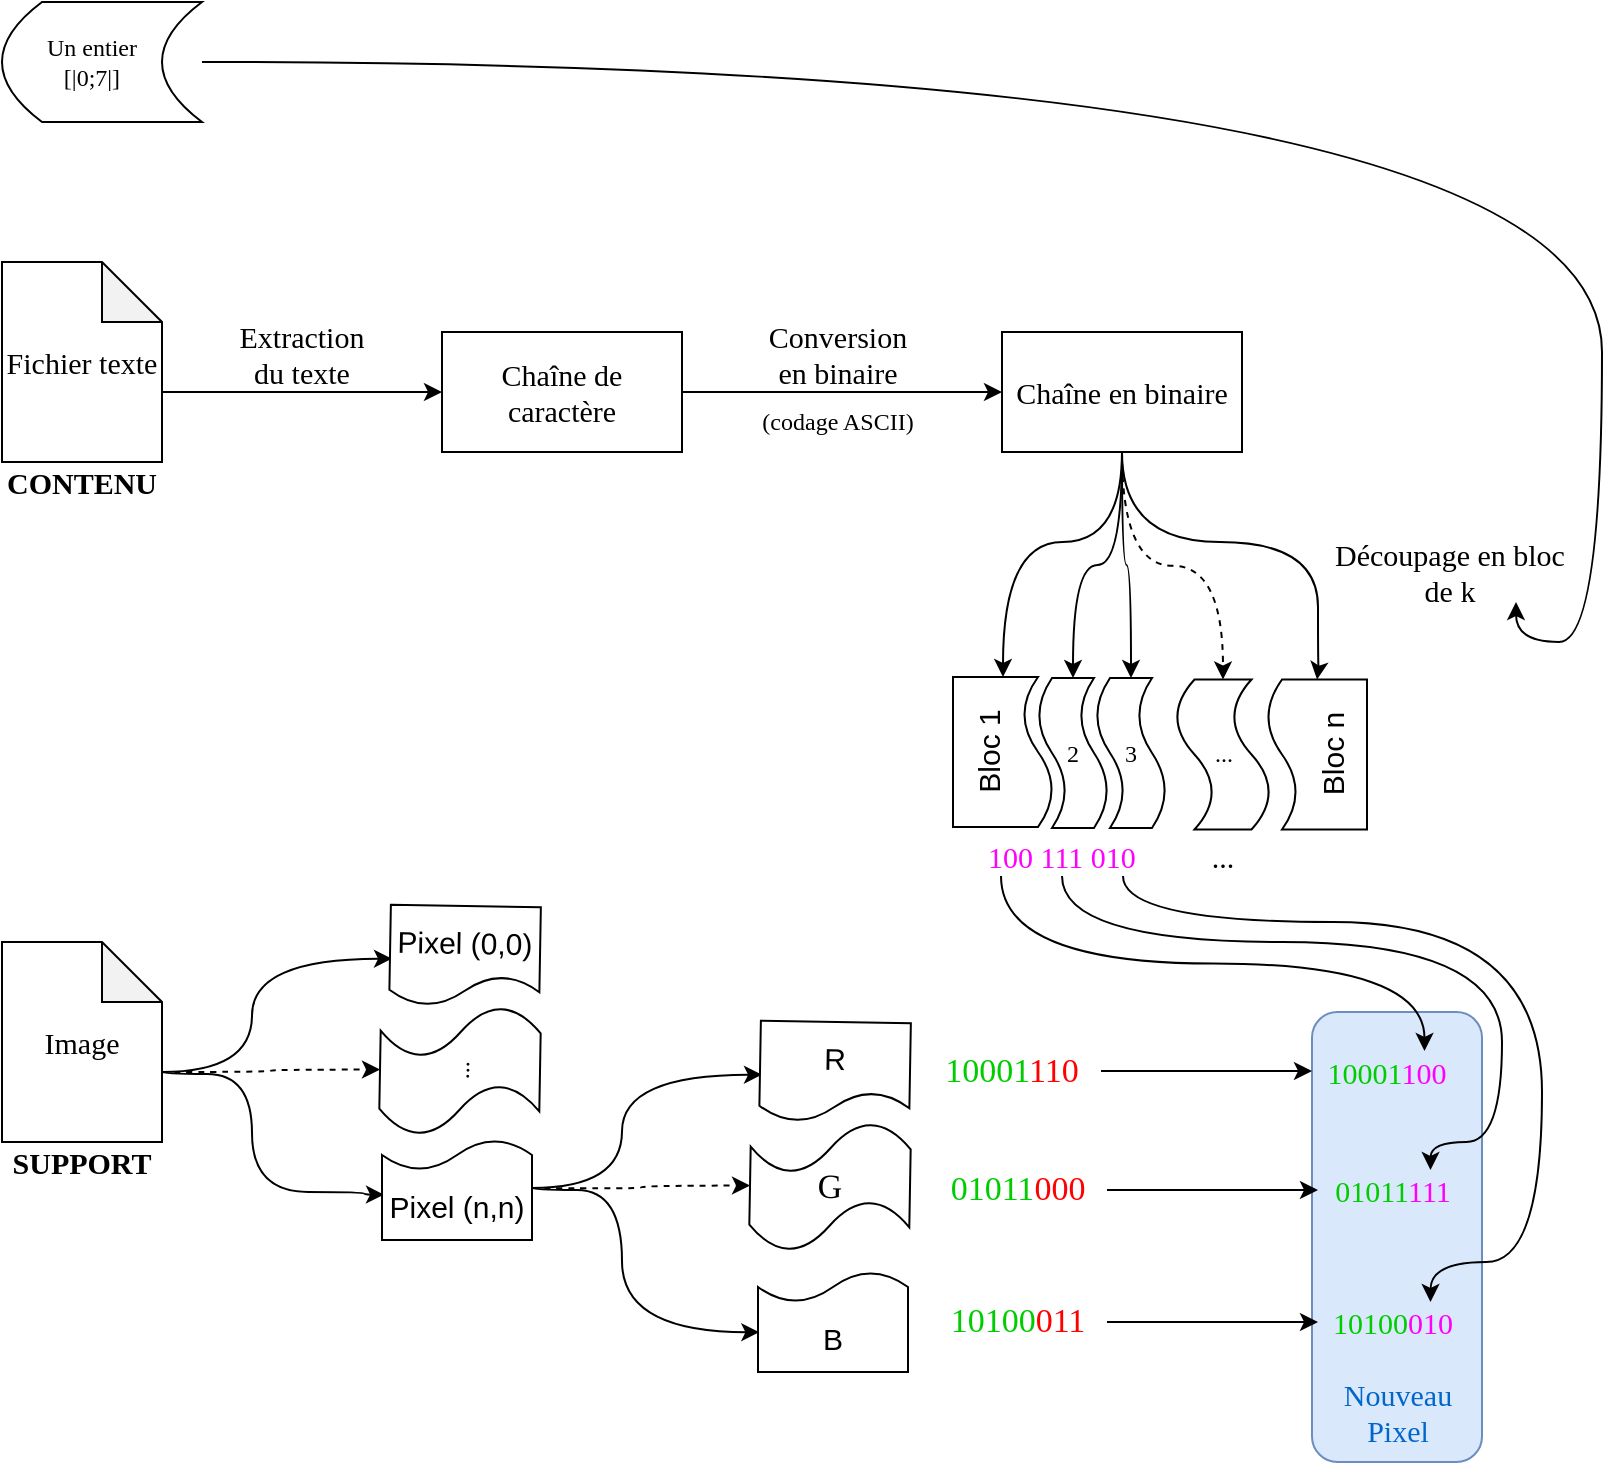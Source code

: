 <mxfile version="13.9.9" type="device"><diagram id="0sFeOTPlEqKIq0VPC3Qk" name="Page-1"><mxGraphModel dx="1024" dy="584" grid="1" gridSize="10" guides="1" tooltips="1" connect="1" arrows="1" fold="1" page="1" pageScale="1" pageWidth="827" pageHeight="1169" math="0" shadow="0"><root><mxCell id="0"/><mxCell id="1" parent="0"/><mxCell id="IpTL1tDlOMLWKt-4WNIz-64" value="" style="rounded=1;whiteSpace=wrap;html=1;fontFamily=Lucida Console;fontSize=15;align=center;fillColor=#dae8fc;strokeColor=#6c8ebf;" vertex="1" parent="1"><mxGeometry x="815" y="685" width="85" height="225" as="geometry"/></mxCell><mxCell id="IpTL1tDlOMLWKt-4WNIz-8" style="edgeStyle=orthogonalEdgeStyle;rounded=0;orthogonalLoop=1;jettySize=auto;html=1;exitX=0;exitY=0;exitDx=80;exitDy=65;exitPerimeter=0;fontFamily=Lucida Console;fontSize=15;" edge="1" parent="1" source="IpTL1tDlOMLWKt-4WNIz-2" target="IpTL1tDlOMLWKt-4WNIz-7"><mxGeometry relative="1" as="geometry"/></mxCell><mxCell id="IpTL1tDlOMLWKt-4WNIz-2" value="Fichier texte" style="shape=note;whiteSpace=wrap;html=1;backgroundOutline=1;darkOpacity=0.05;fontFamily=Lucida Console;align=center;fontSize=15;" vertex="1" parent="1"><mxGeometry x="160" y="310" width="80" height="100" as="geometry"/></mxCell><mxCell id="IpTL1tDlOMLWKt-4WNIz-3" value="&lt;font style=&quot;font-size: 15px&quot;&gt;Image&lt;/font&gt;" style="shape=note;whiteSpace=wrap;html=1;backgroundOutline=1;darkOpacity=0.05;fontFamily=Lucida Console;align=center;" vertex="1" parent="1"><mxGeometry x="160" y="650" width="80" height="100" as="geometry"/></mxCell><mxCell id="IpTL1tDlOMLWKt-4WNIz-4" value="&lt;b&gt;&lt;font style=&quot;font-size: 15px&quot;&gt;SUPPORT&lt;/font&gt;&lt;/b&gt;" style="text;html=1;strokeColor=none;fillColor=none;align=center;verticalAlign=middle;whiteSpace=wrap;rounded=0;fontFamily=Lucida Console;" vertex="1" parent="1"><mxGeometry x="180" y="750" width="40" height="20" as="geometry"/></mxCell><mxCell id="IpTL1tDlOMLWKt-4WNIz-6" value="&lt;b&gt;&lt;font style=&quot;font-size: 15px&quot;&gt;CONTENU&lt;br&gt;&lt;/font&gt;&lt;/b&gt;" style="text;html=1;strokeColor=none;fillColor=none;align=center;verticalAlign=middle;whiteSpace=wrap;rounded=0;fontFamily=Lucida Console;" vertex="1" parent="1"><mxGeometry x="180" y="410" width="40" height="20" as="geometry"/></mxCell><mxCell id="IpTL1tDlOMLWKt-4WNIz-11" style="edgeStyle=orthogonalEdgeStyle;rounded=0;orthogonalLoop=1;jettySize=auto;html=1;exitX=1;exitY=0.5;exitDx=0;exitDy=0;entryX=0;entryY=0.5;entryDx=0;entryDy=0;fontFamily=Lucida Console;fontSize=15;" edge="1" parent="1" source="IpTL1tDlOMLWKt-4WNIz-7" target="IpTL1tDlOMLWKt-4WNIz-10"><mxGeometry relative="1" as="geometry"/></mxCell><mxCell id="IpTL1tDlOMLWKt-4WNIz-7" value="Chaîne de caractère" style="rounded=0;whiteSpace=wrap;html=1;fontFamily=Lucida Console;fontSize=15;align=center;" vertex="1" parent="1"><mxGeometry x="380" y="345" width="120" height="60" as="geometry"/></mxCell><mxCell id="IpTL1tDlOMLWKt-4WNIz-9" value="Extraction du texte" style="text;html=1;strokeColor=none;fillColor=none;align=center;verticalAlign=middle;whiteSpace=wrap;rounded=0;fontFamily=Lucida Console;fontSize=15;" vertex="1" parent="1"><mxGeometry x="275" y="346" width="70" height="20" as="geometry"/></mxCell><mxCell id="IpTL1tDlOMLWKt-4WNIz-19" style="edgeStyle=orthogonalEdgeStyle;rounded=0;orthogonalLoop=1;jettySize=auto;html=1;exitX=0.5;exitY=1;exitDx=0;exitDy=0;entryX=1;entryY=0.5;entryDx=0;entryDy=0;fontFamily=Lucida Console;fontSize=12;curved=1;" edge="1" parent="1" source="IpTL1tDlOMLWKt-4WNIz-10" target="IpTL1tDlOMLWKt-4WNIz-15"><mxGeometry relative="1" as="geometry"><Array as="points"><mxPoint x="720" y="450"/><mxPoint x="661" y="450"/></Array></mxGeometry></mxCell><mxCell id="IpTL1tDlOMLWKt-4WNIz-21" style="edgeStyle=orthogonalEdgeStyle;curved=1;rounded=0;orthogonalLoop=1;jettySize=auto;html=1;exitX=0.5;exitY=1;exitDx=0;exitDy=0;entryX=0;entryY=0.5;entryDx=0;entryDy=0;entryPerimeter=0;fontFamily=Lucida Console;fontSize=12;dashed=1;" edge="1" parent="1" source="IpTL1tDlOMLWKt-4WNIz-10" target="IpTL1tDlOMLWKt-4WNIz-17"><mxGeometry relative="1" as="geometry"/></mxCell><mxCell id="IpTL1tDlOMLWKt-4WNIz-22" style="edgeStyle=orthogonalEdgeStyle;curved=1;rounded=0;orthogonalLoop=1;jettySize=auto;html=1;exitX=0.5;exitY=1;exitDx=0;exitDy=0;entryX=1;entryY=0.5;entryDx=0;entryDy=0;fontFamily=Lucida Console;fontSize=12;" edge="1" parent="1" source="IpTL1tDlOMLWKt-4WNIz-10" target="IpTL1tDlOMLWKt-4WNIz-16"><mxGeometry relative="1" as="geometry"><Array as="points"><mxPoint x="720" y="450"/><mxPoint x="818" y="450"/><mxPoint x="818" y="515"/></Array></mxGeometry></mxCell><mxCell id="IpTL1tDlOMLWKt-4WNIz-52" style="edgeStyle=orthogonalEdgeStyle;curved=1;rounded=0;orthogonalLoop=1;jettySize=auto;html=1;exitX=0.5;exitY=1;exitDx=0;exitDy=0;entryX=0;entryY=0.5;entryDx=0;entryDy=0;entryPerimeter=0;fontFamily=Lucida Console;fontSize=15;" edge="1" parent="1" source="IpTL1tDlOMLWKt-4WNIz-10" target="IpTL1tDlOMLWKt-4WNIz-42"><mxGeometry relative="1" as="geometry"/></mxCell><mxCell id="IpTL1tDlOMLWKt-4WNIz-53" style="edgeStyle=orthogonalEdgeStyle;curved=1;rounded=0;orthogonalLoop=1;jettySize=auto;html=1;exitX=0.5;exitY=1;exitDx=0;exitDy=0;entryX=0;entryY=0.5;entryDx=0;entryDy=0;entryPerimeter=0;fontFamily=Lucida Console;fontSize=15;" edge="1" parent="1" source="IpTL1tDlOMLWKt-4WNIz-10" target="IpTL1tDlOMLWKt-4WNIz-43"><mxGeometry relative="1" as="geometry"/></mxCell><mxCell id="IpTL1tDlOMLWKt-4WNIz-10" value="Chaîne en binaire" style="rounded=0;whiteSpace=wrap;html=1;fontFamily=Lucida Console;fontSize=15;align=center;" vertex="1" parent="1"><mxGeometry x="660" y="345" width="120" height="60" as="geometry"/></mxCell><mxCell id="IpTL1tDlOMLWKt-4WNIz-12" value="Conversion en binaire" style="text;html=1;strokeColor=none;fillColor=none;align=center;verticalAlign=middle;whiteSpace=wrap;rounded=0;fontFamily=Lucida Console;fontSize=15;" vertex="1" parent="1"><mxGeometry x="543" y="346" width="70" height="20" as="geometry"/></mxCell><mxCell id="IpTL1tDlOMLWKt-4WNIz-13" value="(codage ASCII)" style="text;html=1;strokeColor=none;fillColor=none;align=center;verticalAlign=middle;whiteSpace=wrap;rounded=0;fontFamily=Lucida Console;fontSize=12;" vertex="1" parent="1"><mxGeometry x="518" y="380" width="120" height="20" as="geometry"/></mxCell><mxCell id="IpTL1tDlOMLWKt-4WNIz-24" style="edgeStyle=orthogonalEdgeStyle;curved=1;rounded=0;orthogonalLoop=1;jettySize=auto;html=1;exitX=1;exitY=0.5;exitDx=0;exitDy=0;fontFamily=Lucida Console;fontSize=12;entryX=0.75;entryY=1;entryDx=0;entryDy=0;" edge="1" parent="1" source="IpTL1tDlOMLWKt-4WNIz-14" target="IpTL1tDlOMLWKt-4WNIz-23"><mxGeometry relative="1" as="geometry"><mxPoint x="930" y="520" as="targetPoint"/><Array as="points"><mxPoint x="960" y="210"/><mxPoint x="960" y="500"/><mxPoint x="917" y="500"/></Array></mxGeometry></mxCell><mxCell id="IpTL1tDlOMLWKt-4WNIz-14" value="Un entier&lt;br&gt;[|0;7|]" style="shape=dataStorage;whiteSpace=wrap;html=1;fixedSize=1;fontFamily=Lucida Console;fontSize=12;align=center;spacingRight=10;" vertex="1" parent="1"><mxGeometry x="160" y="180" width="100" height="60" as="geometry"/></mxCell><mxCell id="IpTL1tDlOMLWKt-4WNIz-15" value="&lt;font face=&quot;Helvetica&quot; style=&quot;font-size: 15px&quot;&gt;Bloc 1&lt;/font&gt;" style="shape=document;whiteSpace=wrap;html=1;boundedLbl=1;fontFamily=Lucida Console;fontSize=12;align=center;rotation=-90;" vertex="1" parent="1"><mxGeometry x="623" y="530" width="75" height="50" as="geometry"/></mxCell><mxCell id="IpTL1tDlOMLWKt-4WNIz-16" value="&lt;font face=&quot;Helvetica&quot; style=&quot;font-size: 15px&quot;&gt;Bloc n&lt;br&gt;&lt;/font&gt;" style="shape=document;whiteSpace=wrap;html=1;boundedLbl=1;fontFamily=Lucida Console;fontSize=12;align=center;rotation=-90;horizontal=1;flipH=1;flipV=1;" vertex="1" parent="1"><mxGeometry x="780" y="531.25" width="75" height="50" as="geometry"/></mxCell><mxCell id="IpTL1tDlOMLWKt-4WNIz-17" value="..." style="shape=tape;whiteSpace=wrap;html=1;fontFamily=Lucida Console;fontSize=12;align=center;rotation=90;horizontal=0;" vertex="1" parent="1"><mxGeometry x="733" y="532.5" width="75" height="47.5" as="geometry"/></mxCell><mxCell id="IpTL1tDlOMLWKt-4WNIz-23" value="Découpage en bloc de k" style="text;html=1;strokeColor=none;fillColor=none;align=center;verticalAlign=middle;whiteSpace=wrap;rounded=0;fontFamily=Lucida Console;fontSize=15;" vertex="1" parent="1"><mxGeometry x="818" y="450" width="132" height="30" as="geometry"/></mxCell><mxCell id="IpTL1tDlOMLWKt-4WNIz-25" style="edgeStyle=orthogonalEdgeStyle;rounded=0;orthogonalLoop=1;jettySize=auto;html=1;exitX=0.5;exitY=1;exitDx=0;exitDy=0;entryX=1;entryY=0.5;entryDx=0;entryDy=0;fontFamily=Lucida Console;fontSize=12;curved=1;" edge="1" parent="1"><mxGeometry x="251" y="623" as="geometry"><mxPoint x="240" y="715" as="sourcePoint"/><mxPoint x="351.006" y="776.346" as="targetPoint"/><Array as="points"><mxPoint x="240" y="716"/><mxPoint x="285" y="716"/><mxPoint x="285" y="775"/><mxPoint x="341" y="775"/><mxPoint x="341" y="776"/></Array></mxGeometry></mxCell><mxCell id="IpTL1tDlOMLWKt-4WNIz-26" style="edgeStyle=orthogonalEdgeStyle;curved=1;rounded=0;orthogonalLoop=1;jettySize=auto;html=1;exitX=0;exitY=0;exitDx=80;exitDy=65;entryX=0;entryY=0.5;entryDx=0;entryDy=0;entryPerimeter=0;fontFamily=Lucida Console;fontSize=12;dashed=1;exitPerimeter=0;" edge="1" target="IpTL1tDlOMLWKt-4WNIz-30" parent="1" source="IpTL1tDlOMLWKt-4WNIz-3"><mxGeometry x="250" y="620" as="geometry"><mxPoint x="239" y="712" as="sourcePoint"/></mxGeometry></mxCell><mxCell id="IpTL1tDlOMLWKt-4WNIz-27" style="edgeStyle=orthogonalEdgeStyle;curved=1;rounded=0;orthogonalLoop=1;jettySize=auto;html=1;entryX=0;entryY=0.5;entryDx=0;entryDy=0;fontFamily=Lucida Console;fontSize=12;" edge="1" parent="1"><mxGeometry x="251" y="622" as="geometry"><mxPoint x="240" y="715" as="sourcePoint"/><mxPoint x="355.006" y="658.346" as="targetPoint"/><Array as="points"><mxPoint x="240" y="715"/><mxPoint x="285" y="715"/><mxPoint x="285" y="658"/></Array></mxGeometry></mxCell><mxCell id="IpTL1tDlOMLWKt-4WNIz-28" value="&lt;font face=&quot;Helvetica&quot; style=&quot;font-size: 15px&quot;&gt;Pixel (n,n)&lt;/font&gt;" style="shape=document;whiteSpace=wrap;html=1;boundedLbl=1;fontFamily=Lucida Console;fontSize=12;align=center;rotation=0;horizontal=1;flipV=1;flipH=1;" vertex="1" parent="1"><mxGeometry x="350" y="749" width="75" height="50" as="geometry"/></mxCell><mxCell id="IpTL1tDlOMLWKt-4WNIz-29" value="&lt;font face=&quot;Helvetica&quot; style=&quot;font-size: 15px&quot;&gt;Pixel (0,0)&lt;br&gt;&lt;/font&gt;" style="shape=document;whiteSpace=wrap;html=1;boundedLbl=1;fontFamily=Lucida Console;fontSize=12;align=center;rotation=1;horizontal=1;" vertex="1" parent="1"><mxGeometry x="354" y="632" width="75" height="50" as="geometry"/></mxCell><mxCell id="IpTL1tDlOMLWKt-4WNIz-30" value="..." style="shape=tape;whiteSpace=wrap;html=1;fontFamily=Lucida Console;fontSize=12;align=center;rotation=1;horizontal=0;" vertex="1" parent="1"><mxGeometry x="349" y="682" width="80" height="65" as="geometry"/></mxCell><mxCell id="IpTL1tDlOMLWKt-4WNIz-33" style="edgeStyle=orthogonalEdgeStyle;rounded=0;orthogonalLoop=1;jettySize=auto;html=1;exitX=0.5;exitY=1;exitDx=0;exitDy=0;entryX=0.991;entryY=0.398;entryDx=0;entryDy=0;fontFamily=Lucida Console;fontSize=12;curved=1;entryPerimeter=0;" edge="1" parent="1" target="IpTL1tDlOMLWKt-4WNIz-36"><mxGeometry x="436" y="681" as="geometry"><mxPoint x="425.0" y="773" as="sourcePoint"/><mxPoint x="536.006" y="834.346" as="targetPoint"/><Array as="points"><mxPoint x="425" y="774"/><mxPoint x="470" y="774"/><mxPoint x="470" y="845"/></Array></mxGeometry></mxCell><mxCell id="IpTL1tDlOMLWKt-4WNIz-34" style="edgeStyle=orthogonalEdgeStyle;curved=1;rounded=0;orthogonalLoop=1;jettySize=auto;html=1;exitX=0;exitY=0;exitDx=80;exitDy=65;entryX=0;entryY=0.5;entryDx=0;entryDy=0;entryPerimeter=0;fontFamily=Lucida Console;fontSize=12;dashed=1;exitPerimeter=0;" edge="1" target="IpTL1tDlOMLWKt-4WNIz-38" parent="1"><mxGeometry x="435" y="678" as="geometry"><mxPoint x="425.0" y="773" as="sourcePoint"/></mxGeometry></mxCell><mxCell id="IpTL1tDlOMLWKt-4WNIz-35" style="edgeStyle=orthogonalEdgeStyle;curved=1;rounded=0;orthogonalLoop=1;jettySize=auto;html=1;entryX=0;entryY=0.5;entryDx=0;entryDy=0;fontFamily=Lucida Console;fontSize=12;" edge="1" parent="1"><mxGeometry x="436" y="680" as="geometry"><mxPoint x="425.0" y="773" as="sourcePoint"/><mxPoint x="540.006" y="716.346" as="targetPoint"/><Array as="points"><mxPoint x="425" y="773"/><mxPoint x="470" y="773"/><mxPoint x="470" y="716"/></Array></mxGeometry></mxCell><mxCell id="IpTL1tDlOMLWKt-4WNIz-36" value="&lt;font face=&quot;Helvetica&quot; style=&quot;font-size: 15px&quot;&gt;B&lt;/font&gt;" style="shape=document;whiteSpace=wrap;html=1;boundedLbl=1;fontFamily=Lucida Console;fontSize=12;align=center;rotation=0;horizontal=1;flipH=1;flipV=1;" vertex="1" parent="1"><mxGeometry x="538" y="815" width="75" height="50" as="geometry"/></mxCell><mxCell id="IpTL1tDlOMLWKt-4WNIz-37" value="&lt;font face=&quot;Helvetica&quot; style=&quot;font-size: 15px&quot;&gt;R&lt;br&gt;&lt;/font&gt;" style="shape=document;whiteSpace=wrap;html=1;boundedLbl=1;fontFamily=Lucida Console;fontSize=12;align=center;rotation=1;horizontal=1;" vertex="1" parent="1"><mxGeometry x="539" y="690" width="75" height="50" as="geometry"/></mxCell><mxCell id="IpTL1tDlOMLWKt-4WNIz-38" value="G" style="shape=tape;whiteSpace=wrap;html=1;fontFamily=Lucida Console;fontSize=17;align=center;rotation=1;horizontal=1;" vertex="1" parent="1"><mxGeometry x="534" y="740" width="80" height="65" as="geometry"/></mxCell><mxCell id="IpTL1tDlOMLWKt-4WNIz-50" style="edgeStyle=orthogonalEdgeStyle;curved=1;rounded=0;orthogonalLoop=1;jettySize=auto;html=1;exitX=0.25;exitY=1;exitDx=0;exitDy=0;entryX=0.75;entryY=0;entryDx=0;entryDy=0;fontFamily=Lucida Console;fontSize=15;" edge="1" parent="1" source="IpTL1tDlOMLWKt-4WNIz-40" target="IpTL1tDlOMLWKt-4WNIz-48"><mxGeometry relative="1" as="geometry"/></mxCell><mxCell id="IpTL1tDlOMLWKt-4WNIz-57" style="edgeStyle=orthogonalEdgeStyle;curved=1;rounded=0;orthogonalLoop=1;jettySize=auto;html=1;exitX=0.5;exitY=1;exitDx=0;exitDy=0;entryX=0.75;entryY=0;entryDx=0;entryDy=0;fontFamily=Lucida Console;fontSize=15;" edge="1" parent="1" source="IpTL1tDlOMLWKt-4WNIz-40" target="IpTL1tDlOMLWKt-4WNIz-56"><mxGeometry relative="1" as="geometry"><Array as="points"><mxPoint x="690" y="650"/><mxPoint x="910" y="650"/><mxPoint x="910" y="750"/><mxPoint x="874" y="750"/></Array></mxGeometry></mxCell><mxCell id="IpTL1tDlOMLWKt-4WNIz-61" style="edgeStyle=orthogonalEdgeStyle;curved=1;rounded=0;orthogonalLoop=1;jettySize=auto;html=1;exitX=0.75;exitY=1;exitDx=0;exitDy=0;entryX=0.75;entryY=0;entryDx=0;entryDy=0;fontFamily=Lucida Console;fontSize=15;" edge="1" parent="1" source="IpTL1tDlOMLWKt-4WNIz-40" target="IpTL1tDlOMLWKt-4WNIz-60"><mxGeometry relative="1" as="geometry"><Array as="points"><mxPoint x="720" y="640"/><mxPoint x="930" y="640"/><mxPoint x="930" y="810"/><mxPoint x="874" y="810"/></Array></mxGeometry></mxCell><mxCell id="IpTL1tDlOMLWKt-4WNIz-40" value="&lt;font color=&quot;#ff00ff&quot;&gt;100 111 010&lt;/font&gt;" style="text;html=1;strokeColor=none;fillColor=none;align=center;verticalAlign=middle;whiteSpace=wrap;rounded=0;fontFamily=Lucida Console;fontSize=15;" vertex="1" parent="1"><mxGeometry x="629" y="597" width="122" height="20" as="geometry"/></mxCell><mxCell id="IpTL1tDlOMLWKt-4WNIz-49" style="edgeStyle=orthogonalEdgeStyle;curved=1;rounded=0;orthogonalLoop=1;jettySize=auto;html=1;exitX=1;exitY=0.5;exitDx=0;exitDy=0;fontFamily=Lucida Console;fontSize=15;" edge="1" parent="1" source="IpTL1tDlOMLWKt-4WNIz-41" target="IpTL1tDlOMLWKt-4WNIz-48"><mxGeometry relative="1" as="geometry"/></mxCell><mxCell id="IpTL1tDlOMLWKt-4WNIz-41" value="&lt;font color=&quot;#00cc00&quot;&gt;10001&lt;/font&gt;&lt;font color=&quot;#ff0000&quot;&gt;110&lt;/font&gt;" style="text;html=1;strokeColor=none;fillColor=none;align=center;verticalAlign=middle;whiteSpace=wrap;rounded=0;fontFamily=Lucida Console;fontSize=17;" vertex="1" parent="1"><mxGeometry x="620" y="704.5" width="89.5" height="20" as="geometry"/></mxCell><mxCell id="IpTL1tDlOMLWKt-4WNIz-42" value="2" style="shape=tape;whiteSpace=wrap;html=1;fontFamily=Lucida Console;fontSize=12;align=center;rotation=90;horizontal=0;" vertex="1" parent="1"><mxGeometry x="658" y="538" width="75" height="35" as="geometry"/></mxCell><mxCell id="IpTL1tDlOMLWKt-4WNIz-43" value="3" style="shape=tape;whiteSpace=wrap;html=1;fontFamily=Lucida Console;fontSize=12;align=center;rotation=90;horizontal=0;" vertex="1" parent="1"><mxGeometry x="687" y="538" width="75" height="35" as="geometry"/></mxCell><mxCell id="IpTL1tDlOMLWKt-4WNIz-46" value="..." style="text;html=1;strokeColor=none;fillColor=none;align=center;verticalAlign=middle;whiteSpace=wrap;rounded=0;fontFamily=Lucida Console;fontSize=15;" vertex="1" parent="1"><mxGeometry x="755.25" y="597" width="30.5" height="20" as="geometry"/></mxCell><mxCell id="IpTL1tDlOMLWKt-4WNIz-48" value="&lt;font color=&quot;#00cc00&quot;&gt;10001&lt;/font&gt;&lt;font color=&quot;#ff00ff&quot;&gt;100&lt;/font&gt;" style="text;html=1;strokeColor=none;fillColor=none;align=center;verticalAlign=middle;whiteSpace=wrap;rounded=0;fontFamily=Lucida Console;fontSize=15;" vertex="1" parent="1"><mxGeometry x="815" y="704.5" width="75" height="20" as="geometry"/></mxCell><mxCell id="IpTL1tDlOMLWKt-4WNIz-54" style="edgeStyle=orthogonalEdgeStyle;curved=1;rounded=0;orthogonalLoop=1;jettySize=auto;html=1;exitX=1;exitY=0.5;exitDx=0;exitDy=0;fontFamily=Lucida Console;fontSize=15;" edge="1" source="IpTL1tDlOMLWKt-4WNIz-55" target="IpTL1tDlOMLWKt-4WNIz-56" parent="1"><mxGeometry relative="1" as="geometry"/></mxCell><mxCell id="IpTL1tDlOMLWKt-4WNIz-55" value="&lt;font color=&quot;#00cc00&quot;&gt;01011&lt;/font&gt;&lt;font color=&quot;#ff0000&quot;&gt;000&lt;/font&gt;" style="text;html=1;strokeColor=none;fillColor=none;align=center;verticalAlign=middle;whiteSpace=wrap;rounded=0;fontFamily=Lucida Console;fontSize=17;" vertex="1" parent="1"><mxGeometry x="623" y="764" width="89.5" height="20" as="geometry"/></mxCell><mxCell id="IpTL1tDlOMLWKt-4WNIz-56" value="&lt;font color=&quot;#00cc00&quot;&gt;01011&lt;/font&gt;&lt;font color=&quot;#ff00ff&quot;&gt;111&lt;/font&gt;" style="text;html=1;strokeColor=none;fillColor=none;align=center;verticalAlign=middle;whiteSpace=wrap;rounded=0;fontFamily=Lucida Console;fontSize=15;" vertex="1" parent="1"><mxGeometry x="818" y="764" width="75" height="20" as="geometry"/></mxCell><mxCell id="IpTL1tDlOMLWKt-4WNIz-58" style="edgeStyle=orthogonalEdgeStyle;curved=1;rounded=0;orthogonalLoop=1;jettySize=auto;html=1;exitX=1;exitY=0.5;exitDx=0;exitDy=0;fontFamily=Lucida Console;fontSize=15;" edge="1" source="IpTL1tDlOMLWKt-4WNIz-59" target="IpTL1tDlOMLWKt-4WNIz-60" parent="1"><mxGeometry relative="1" as="geometry"/></mxCell><mxCell id="IpTL1tDlOMLWKt-4WNIz-59" value="&lt;font color=&quot;#00cc00&quot;&gt;10100&lt;/font&gt;&lt;font color=&quot;#ff0000&quot;&gt;011&lt;/font&gt;" style="text;html=1;strokeColor=none;fillColor=none;align=center;verticalAlign=middle;whiteSpace=wrap;rounded=0;fontFamily=Lucida Console;fontSize=17;" vertex="1" parent="1"><mxGeometry x="623" y="830" width="89.5" height="20" as="geometry"/></mxCell><mxCell id="IpTL1tDlOMLWKt-4WNIz-60" value="&lt;font color=&quot;#00cc00&quot;&gt;10100&lt;/font&gt;&lt;font color=&quot;#ff00ff&quot;&gt;010&lt;/font&gt;" style="text;html=1;strokeColor=none;fillColor=none;align=center;verticalAlign=middle;whiteSpace=wrap;rounded=0;fontFamily=Lucida Console;fontSize=15;" vertex="1" parent="1"><mxGeometry x="818" y="830" width="75" height="20" as="geometry"/></mxCell><mxCell id="IpTL1tDlOMLWKt-4WNIz-65" value="Nouveau Pixel" style="text;html=1;align=center;verticalAlign=middle;whiteSpace=wrap;rounded=0;fontFamily=Lucida Console;fontSize=15;fontColor=#0066CC;" vertex="1" parent="1"><mxGeometry x="837.5" y="875" width="40" height="20" as="geometry"/></mxCell></root></mxGraphModel></diagram></mxfile>